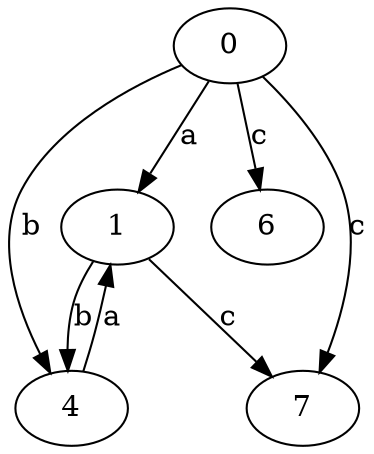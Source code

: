 strict digraph  {
0;
1;
4;
6;
7;
0 -> 1  [label=a];
0 -> 4  [label=b];
0 -> 6  [label=c];
0 -> 7  [label=c];
1 -> 4  [label=b];
1 -> 7  [label=c];
4 -> 1  [label=a];
}
